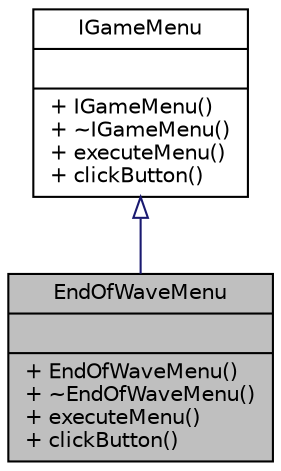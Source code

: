 digraph "EndOfWaveMenu"
{
 // LATEX_PDF_SIZE
  edge [fontname="Helvetica",fontsize="10",labelfontname="Helvetica",labelfontsize="10"];
  node [fontname="Helvetica",fontsize="10",shape=record];
  Node1 [label="{EndOfWaveMenu\n||+ EndOfWaveMenu()\l+ ~EndOfWaveMenu()\l+ executeMenu()\l+ clickButton()\l}",height=0.2,width=0.4,color="black", fillcolor="grey75", style="filled", fontcolor="black",tooltip="Defines the simple interface for all audio protocols (midi, mp3, pcm, controller) /summary>"];
  Node2 -> Node1 [dir="back",color="midnightblue",fontsize="10",style="solid",arrowtail="onormal",fontname="Helvetica"];
  Node2 [label="{IGameMenu\n||+ IGameMenu()\l+ ~IGameMenu()\l+ executeMenu()\l+ clickButton()\l}",height=0.2,width=0.4,color="black", fillcolor="white", style="filled",URL="$class_i_game_menu.html",tooltip="Defines the simple interface for all audio protocols (midi, mp3, pcm, controller) /summary>"];
}
